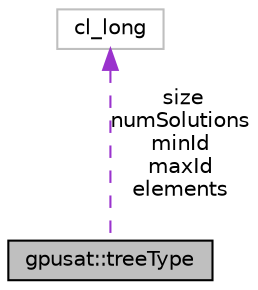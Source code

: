 digraph "gpusat::treeType"
{
 // INTERACTIVE_SVG=YES
 // LATEX_PDF_SIZE
  edge [fontname="Helvetica",fontsize="10",labelfontname="Helvetica",labelfontsize="10"];
  node [fontname="Helvetica",fontsize="10",shape=record];
  Node1 [label="gpusat::treeType",height=0.2,width=0.4,color="black", fillcolor="grey75", style="filled", fontcolor="black",tooltip="tree type for storing the models"];
  Node2 -> Node1 [dir="back",color="darkorchid3",fontsize="10",style="dashed",label=" size\nnumSolutions\nminId\nmaxId\nelements" ,fontname="Helvetica"];
  Node2 [label="cl_long",height=0.2,width=0.4,color="grey75", fillcolor="white", style="filled",tooltip=" "];
}

